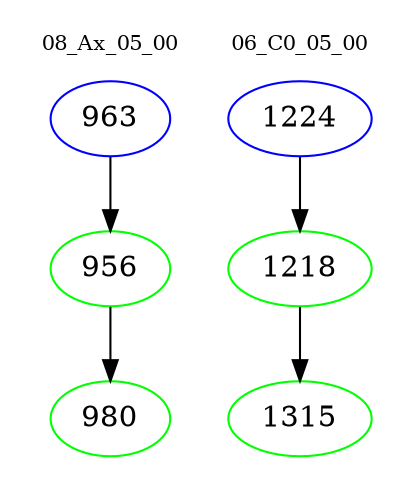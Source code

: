 digraph{
subgraph cluster_0 {
color = white
label = "08_Ax_05_00";
fontsize=10;
T0_963 [label="963", color="blue"]
T0_963 -> T0_956 [color="black"]
T0_956 [label="956", color="green"]
T0_956 -> T0_980 [color="black"]
T0_980 [label="980", color="green"]
}
subgraph cluster_1 {
color = white
label = "06_C0_05_00";
fontsize=10;
T1_1224 [label="1224", color="blue"]
T1_1224 -> T1_1218 [color="black"]
T1_1218 [label="1218", color="green"]
T1_1218 -> T1_1315 [color="black"]
T1_1315 [label="1315", color="green"]
}
}

